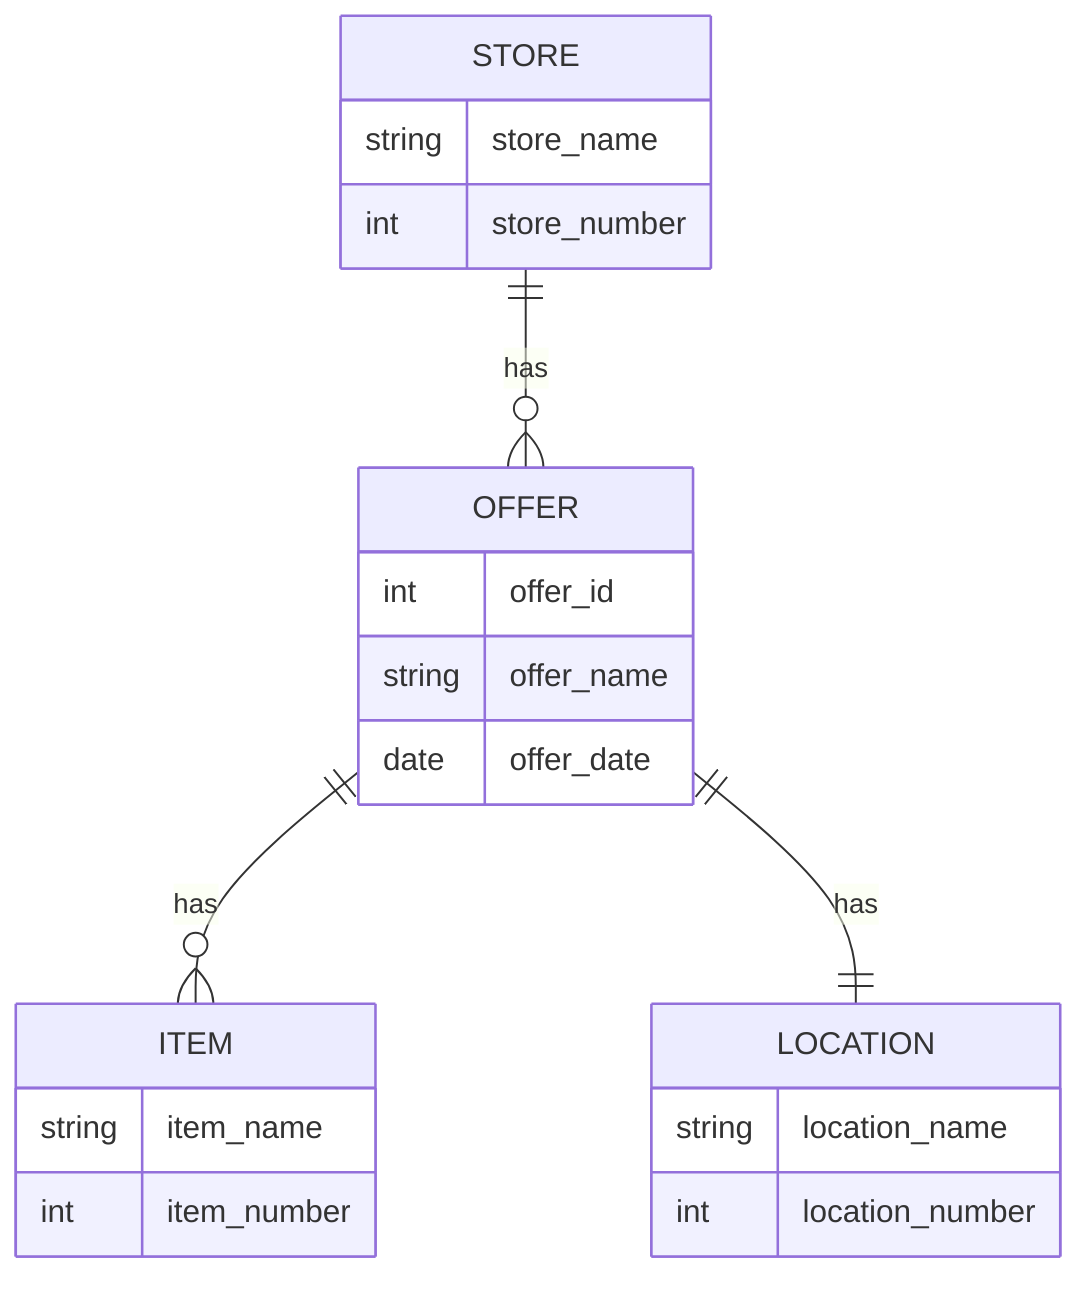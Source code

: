 erDiagram
    OFFER {
        int offer_id
        string offer_name
        date offer_date
    }
    
    ITEM {
        string item_name
        int item_number
    }
    
    LOCATION {
        string location_name
        int location_number
    }
    
    STORE {
        string store_name
        int store_number
    }
    
    OFFER ||--o{ ITEM : has
    STORE ||--o{ OFFER : has
    OFFER ||--|| LOCATION : has